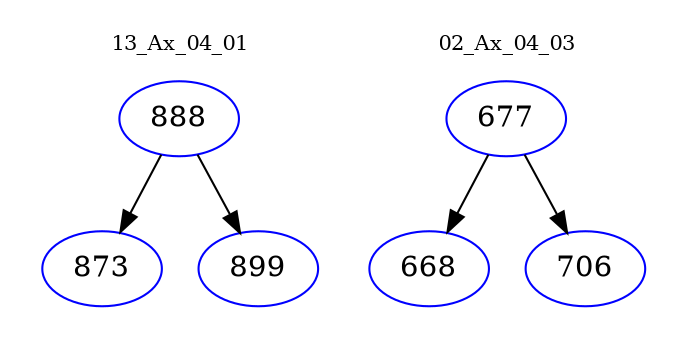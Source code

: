 digraph{
subgraph cluster_0 {
color = white
label = "13_Ax_04_01";
fontsize=10;
T0_888 [label="888", color="blue"]
T0_888 -> T0_873 [color="black"]
T0_873 [label="873", color="blue"]
T0_888 -> T0_899 [color="black"]
T0_899 [label="899", color="blue"]
}
subgraph cluster_1 {
color = white
label = "02_Ax_04_03";
fontsize=10;
T1_677 [label="677", color="blue"]
T1_677 -> T1_668 [color="black"]
T1_668 [label="668", color="blue"]
T1_677 -> T1_706 [color="black"]
T1_706 [label="706", color="blue"]
}
}
